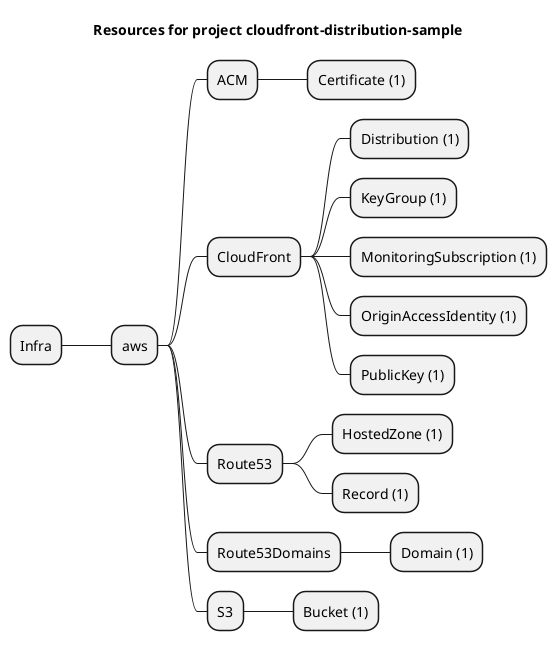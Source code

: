 @startmindmap
title Resources for project cloudfront-distribution-sample
skinparam monochrome true
+ Infra
++ aws
+++ ACM
++++ Certificate (1)
+++ CloudFront
++++ Distribution (1)
++++ KeyGroup (1)
++++ MonitoringSubscription (1)
++++ OriginAccessIdentity (1)
++++ PublicKey (1)
+++ Route53
++++ HostedZone (1)
++++ Record (1)
+++ Route53Domains
++++ Domain (1)
+++ S3
++++ Bucket (1)
@endmindmap
